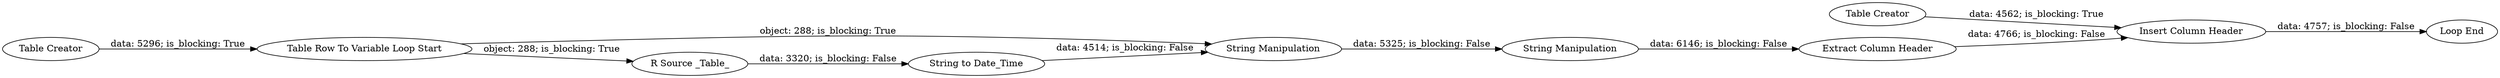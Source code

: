 digraph {
	"-2757484029085210384_2" [label="String to Date_Time"]
	"-2757484029085210384_6" [label="String Manipulation"]
	"-2757484029085210384_4" [label="Table Row To Variable Loop Start"]
	"-2757484029085210384_157" [label="Table Creator"]
	"-2757484029085210384_5" [label="Loop End"]
	"-2757484029085210384_158" [label="Insert Column Header"]
	"-2757484029085210384_156" [label="Extract Column Header"]
	"-2757484029085210384_1" [label="R Source _Table_"]
	"-2757484029085210384_3" [label="Table Creator"]
	"-2757484029085210384_7" [label="String Manipulation"]
	"-2757484029085210384_158" -> "-2757484029085210384_5" [label="data: 4757; is_blocking: False"]
	"-2757484029085210384_4" -> "-2757484029085210384_6" [label="object: 288; is_blocking: True"]
	"-2757484029085210384_6" -> "-2757484029085210384_7" [label="data: 5325; is_blocking: False"]
	"-2757484029085210384_3" -> "-2757484029085210384_4" [label="data: 5296; is_blocking: True"]
	"-2757484029085210384_157" -> "-2757484029085210384_158" [label="data: 4562; is_blocking: True"]
	"-2757484029085210384_4" -> "-2757484029085210384_1" [label="object: 288; is_blocking: True"]
	"-2757484029085210384_7" -> "-2757484029085210384_156" [label="data: 6146; is_blocking: False"]
	"-2757484029085210384_156" -> "-2757484029085210384_158" [label="data: 4766; is_blocking: False"]
	"-2757484029085210384_1" -> "-2757484029085210384_2" [label="data: 3320; is_blocking: False"]
	"-2757484029085210384_2" -> "-2757484029085210384_6" [label="data: 4514; is_blocking: False"]
	rankdir=LR
}
